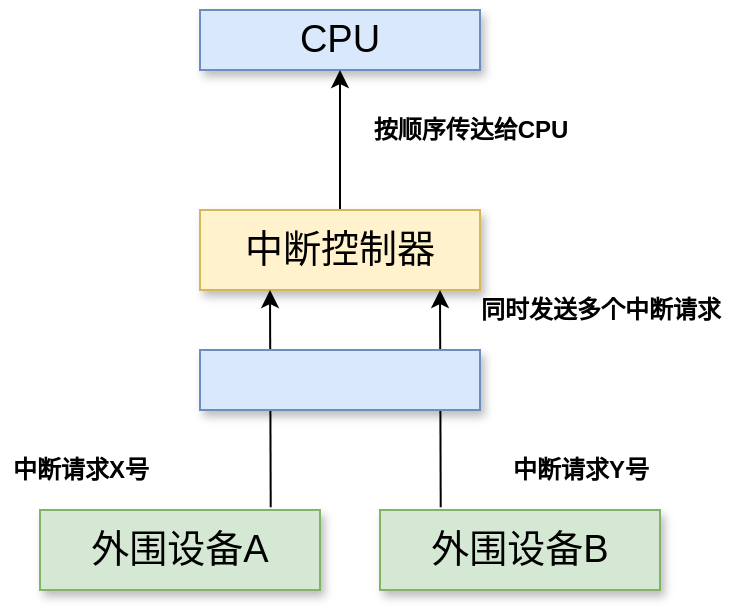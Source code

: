 <mxfile version="14.1.5" type="device"><diagram id="WqeIxIlyq0gWMwycbK9L" name="第 1 页"><mxGraphModel dx="749" dy="666" grid="1" gridSize="10" guides="1" tooltips="1" connect="1" arrows="1" fold="1" page="1" pageScale="1" pageWidth="827" pageHeight="1169" math="0" shadow="0"><root><mxCell id="0"/><mxCell id="1" parent="0"/><mxCell id="ti2rn3pJUo1mVNQSDSqi-1" value="CPU" style="rounded=0;whiteSpace=wrap;html=1;fontSize=19;fillColor=#dae8fc;strokeColor=#6c8ebf;shadow=1;" parent="1" vertex="1"><mxGeometry x="120" y="190" width="140" height="30" as="geometry"/></mxCell><mxCell id="84SO-gRCDsn9SfmlDwW7-1" value="" style="edgeStyle=orthogonalEdgeStyle;rounded=0;orthogonalLoop=1;jettySize=auto;html=1;" edge="1" parent="1" source="ti2rn3pJUo1mVNQSDSqi-2" target="ti2rn3pJUo1mVNQSDSqi-1"><mxGeometry relative="1" as="geometry"/></mxCell><mxCell id="ti2rn3pJUo1mVNQSDSqi-2" value="中断控制器" style="rounded=0;whiteSpace=wrap;html=1;fontSize=19;fillColor=#fff2cc;strokeColor=#d6b656;shadow=1;" parent="1" vertex="1"><mxGeometry x="120" y="290" width="140" height="40" as="geometry"/></mxCell><mxCell id="84SO-gRCDsn9SfmlDwW7-6" value="外围设备A" style="rounded=0;whiteSpace=wrap;html=1;fontSize=19;fillColor=#d5e8d4;strokeColor=#82b366;shadow=1;" vertex="1" parent="1"><mxGeometry x="40" y="440" width="140" height="40" as="geometry"/></mxCell><mxCell id="84SO-gRCDsn9SfmlDwW7-7" value="外围设备B" style="rounded=0;whiteSpace=wrap;html=1;fontSize=19;fillColor=#d5e8d4;strokeColor=#82b366;shadow=1;" vertex="1" parent="1"><mxGeometry x="210" y="440" width="140" height="40" as="geometry"/></mxCell><mxCell id="84SO-gRCDsn9SfmlDwW7-8" value="" style="endArrow=classic;html=1;entryX=0.25;entryY=1;entryDx=0;entryDy=0;exitX=0.824;exitY=-0.033;exitDx=0;exitDy=0;exitPerimeter=0;" edge="1" parent="1" source="84SO-gRCDsn9SfmlDwW7-6" target="ti2rn3pJUo1mVNQSDSqi-2"><mxGeometry width="50" height="50" relative="1" as="geometry"><mxPoint x="155" y="430" as="sourcePoint"/><mxPoint x="440" y="470" as="targetPoint"/></mxGeometry></mxCell><mxCell id="84SO-gRCDsn9SfmlDwW7-9" value="" style="endArrow=classic;html=1;entryX=0.25;entryY=1;entryDx=0;entryDy=0;exitX=0.824;exitY=-0.033;exitDx=0;exitDy=0;exitPerimeter=0;" edge="1" parent="1"><mxGeometry width="50" height="50" relative="1" as="geometry"><mxPoint x="240.36" y="438.68" as="sourcePoint"/><mxPoint x="240" y="330" as="targetPoint"/></mxGeometry></mxCell><mxCell id="84SO-gRCDsn9SfmlDwW7-2" value="" style="rounded=0;whiteSpace=wrap;html=1;fontSize=19;fillColor=#dae8fc;strokeColor=#6c8ebf;shadow=1;" vertex="1" parent="1"><mxGeometry x="120" y="360" width="140" height="30" as="geometry"/></mxCell><mxCell id="84SO-gRCDsn9SfmlDwW7-10" value="中断请求X号" style="text;html=1;align=center;verticalAlign=middle;resizable=0;points=[];autosize=1;fontStyle=1" vertex="1" parent="1"><mxGeometry x="20" y="410" width="80" height="20" as="geometry"/></mxCell><mxCell id="84SO-gRCDsn9SfmlDwW7-11" value="中断请求Y号" style="text;html=1;align=center;verticalAlign=middle;resizable=0;points=[];autosize=1;fontStyle=1" vertex="1" parent="1"><mxGeometry x="270" y="410" width="80" height="20" as="geometry"/></mxCell><mxCell id="84SO-gRCDsn9SfmlDwW7-12" value="同时发送多个中断请求" style="text;html=1;align=center;verticalAlign=middle;resizable=0;points=[];autosize=1;fontStyle=1" vertex="1" parent="1"><mxGeometry x="250" y="330" width="140" height="20" as="geometry"/></mxCell><mxCell id="84SO-gRCDsn9SfmlDwW7-13" value="按顺序传达给CPU" style="text;html=1;align=center;verticalAlign=middle;resizable=0;points=[];autosize=1;fontStyle=1" vertex="1" parent="1"><mxGeometry x="200" y="240" width="110" height="20" as="geometry"/></mxCell></root></mxGraphModel></diagram></mxfile>